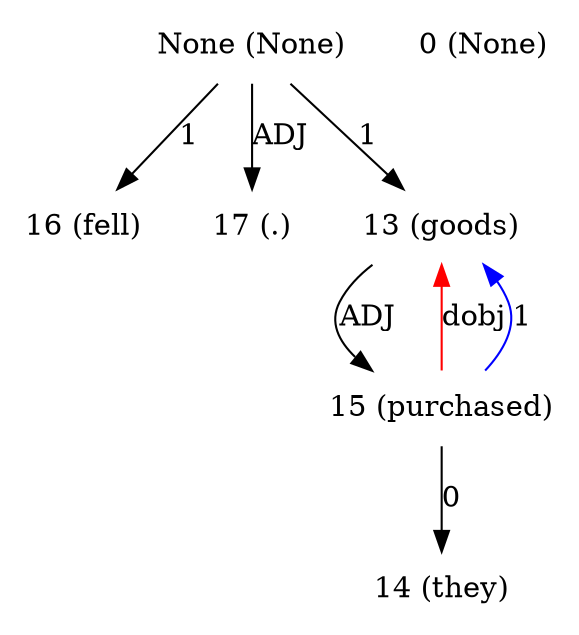 digraph G{
edge [dir=forward]
node [shape=plaintext]

None [label="None (None)"]
None -> 16 [label="1"]
None -> 17 [label="ADJ"]
None [label="None (None)"]
None -> 13 [label="1"]
0 [label="0 (None)"]
13 [label="13 (goods)"]
13 -> 15 [label="ADJ"]
15 -> 13 [label="dobj", color="red"]
14 [label="14 (they)"]
15 [label="15 (purchased)"]
15 -> 13 [label="1", color="blue"]
15 -> 14 [label="0"]
16 [label="16 (fell)"]
17 [label="17 (.)"]
}
